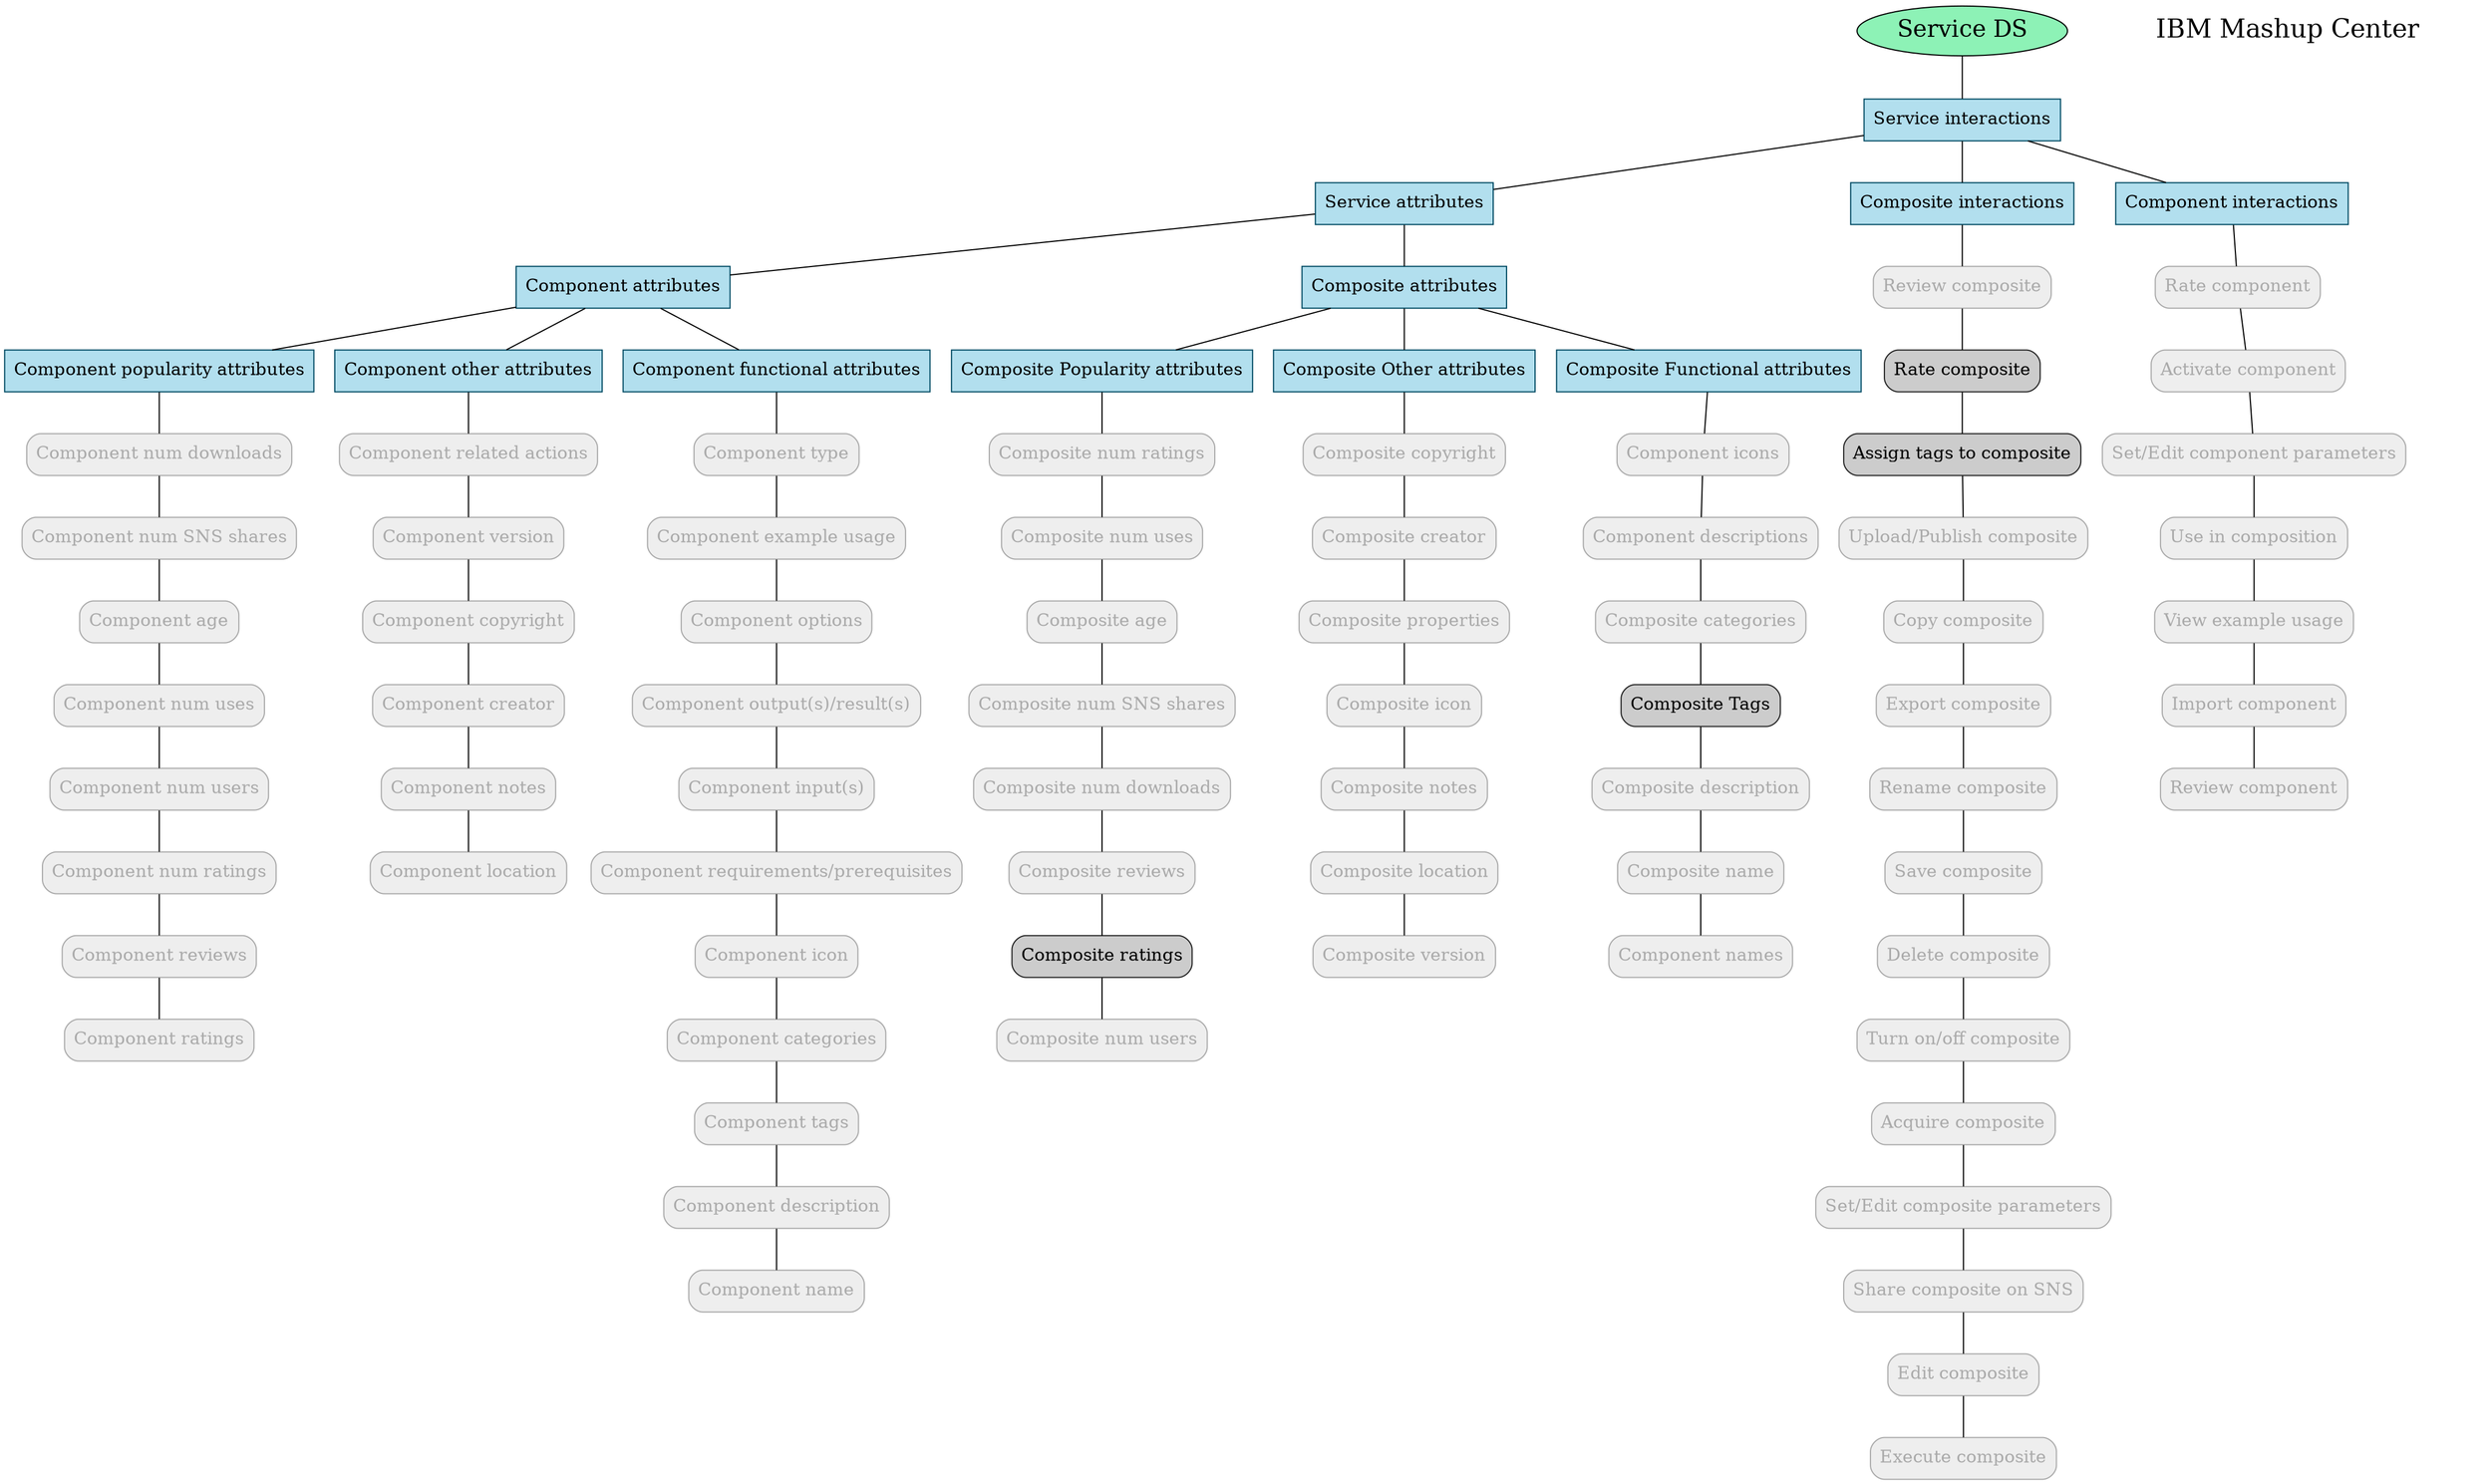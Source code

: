 digraph output {node [color="047b35",fillcolor="#8df2b6",style=filled fontsize="20"];
"Service DS"node [color="#FFFFFF",fillcolor="#FFFFFF",style=filled, fontcolor="#000000" fontsize="22"]; 
 "IBM Mashup Center" 



node[shape=box,color="#004a63",fillcolor=lightblue2,style=filled fontsize="15"];
"Service interactions","Component attributes","Service attributes","Composite attributes","Composite Popularity attributes","Composite Other attributes","Composite Functional attributes","Composite interactions","Component interactions","Component popularity attributes","Component other attributes","Component functional attributes"

node [color="#222222", style="rounded,filled", shape=rect, fontcolor="#000000", fillcolor="#CCCCCC"];
"Rate composite","Assign tags to composite","Composite Tags","Composite ratings"

node [color="#AAAAAA", style="rounded,filled", shape=rect, fontcolor="#AAAAAA", fillcolor="#EEEEEE"];
"Rate component","Component type","Composite num ratings","Review composite","Component num downloads","Component num SNS shares","Component age","Component num uses","Component num users","Component num ratings","Component related actions","Composite copyright","Component version","Composite creator","Composite properties","Composite icon","Component icons","Component descriptions","Component example usage","Component options","Component output(s)/result(s)","Component input(s)","Component requirements/prerequisites","Composite categories","Composite description","Composite name","Composite num uses","Composite age","Composite num SNS shares","Composite num downloads","Composite reviews","Upload/Publish composite","Copy composite","Export composite","Rename composite","Save composite","Component names","Delete composite","Turn on/off composite","Acquire composite","Set/Edit composite parameters","Share composite on SNS","Edit composite","Execute composite","Activate component","Set/Edit component parameters","Use in composition","Composite notes","Composite location","Component reviews","Component ratings","Component copyright","Component creator","Composite version","Component icon","Component notes","Component location","Component categories","Component tags","Component description","Component name","View example usage","Import component","Composite num users","Review component"



"Service DS"->"Service interactions" [arrowhead=none]
"Service attributes"->"Component attributes" [arrowhead=none]
"Service attributes"->"Composite attributes" [arrowhead=none]
"Composite attributes"->"Composite Popularity attributes" [arrowhead=none]
"Composite attributes"->"Composite Other attributes" [arrowhead=none]
"Composite attributes"->"Composite Functional attributes" [arrowhead=none]
"Service interactions"->"Service attributes" [arrowhead=none]
"Service interactions"->"Composite interactions" [arrowhead=none]
"Service interactions"->"Component interactions" [arrowhead=none]
"Component attributes"->"Component popularity attributes" [arrowhead=none]
"Component attributes"->"Component other attributes" [arrowhead=none]
"Component attributes"->"Component functional attributes" [arrowhead=none]
"Component interactions"->"Rate component"->"Activate component"->"Set/Edit component parameters"->"Use in composition"->"View example usage"->"Import component"->"Review component" [arrowhead=none]
"Component functional attributes"->"Component type"->"Component example usage"->"Component options"->"Component output(s)/result(s)"->"Component input(s)"->"Component requirements/prerequisites"->"Component icon"->"Component categories"->"Component tags"->"Component description"->"Component name" [arrowhead=none]
"Composite Popularity attributes"->"Composite num ratings"->"Composite num uses"->"Composite age"->"Composite num SNS shares"->"Composite num downloads"->"Composite reviews"->"Composite ratings"->"Composite num users" [arrowhead=none]
"Composite interactions"->"Review composite"->"Rate composite"->"Assign tags to composite"->"Upload/Publish composite"->"Copy composite"->"Export composite"->"Rename composite"->"Save composite"->"Delete composite"->"Turn on/off composite"->"Acquire composite"->"Set/Edit composite parameters"->"Share composite on SNS"->"Edit composite"->"Execute composite" [arrowhead=none]
"Component popularity attributes"->"Component num downloads"->"Component num SNS shares"->"Component age"->"Component num uses"->"Component num users"->"Component num ratings"->"Component reviews"->"Component ratings" [arrowhead=none]
"Component other attributes"->"Component related actions"->"Component version"->"Component copyright"->"Component creator"->"Component notes"->"Component location" [arrowhead=none]
"Composite Other attributes"->"Composite copyright"->"Composite creator"->"Composite properties"->"Composite icon"->"Composite notes"->"Composite location"->"Composite version" [arrowhead=none]
"Composite Functional attributes"->"Component icons"->"Component descriptions"->"Composite categories"->"Composite Tags"->"Composite description"->"Composite name"->"Component names" [arrowhead=none]}
